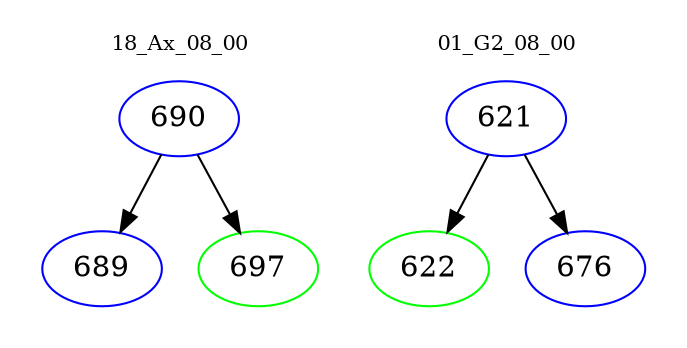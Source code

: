 digraph{
subgraph cluster_0 {
color = white
label = "18_Ax_08_00";
fontsize=10;
T0_690 [label="690", color="blue"]
T0_690 -> T0_689 [color="black"]
T0_689 [label="689", color="blue"]
T0_690 -> T0_697 [color="black"]
T0_697 [label="697", color="green"]
}
subgraph cluster_1 {
color = white
label = "01_G2_08_00";
fontsize=10;
T1_621 [label="621", color="blue"]
T1_621 -> T1_622 [color="black"]
T1_622 [label="622", color="green"]
T1_621 -> T1_676 [color="black"]
T1_676 [label="676", color="blue"]
}
}
